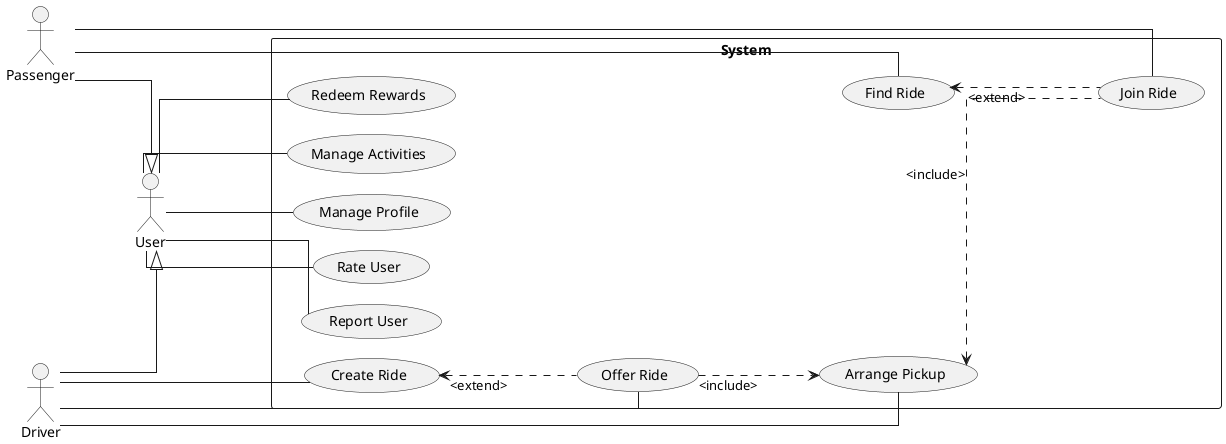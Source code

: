 @startuml
left to right direction
skinparam linetype ortho

skinparam nodesep 20

actor Passenger
actor Driver
actor User

Driver --|> User
Passenger --|> User

rectangle "System" {
usecase "Offer Ride" as UC_offer_ride
usecase "Find Ride" as UC_find_ride
usecase "Arrange Pickup" as UC_arrange_pickup
usecase "Rate User" as UC_rate_user
usecase "Create Ride" as UC_create_ride
usecase "Join Ride" as UC_join_ride
usecase "Report User" as UC_report_user
usecase "Redeem Rewards" as UC_redeem_rewards
usecase "Manage Activities" as UC_manage_activities
usecase "Manage Profile" as UC_manage_profile
}

Driver --- UC_offer_ride
Driver --- UC_arrange_pickup
Driver --- UC_create_ride

Passenger --- UC_find_ride
Passenger --- UC_join_ride

User --- UC_report_user
User --- UC_redeem_rewards
User --- UC_manage_profile
User --- UC_manage_activities
User --- UC_rate_user

UC_offer_ride ...> UC_arrange_pickup : "<include>"
UC_create_ride <... UC_offer_ride : "<extend>"
UC_arrange_pickup <... UC_join_ride : "<include>"
UC_find_ride <... UC_join_ride : "<extend>"
@enduml
